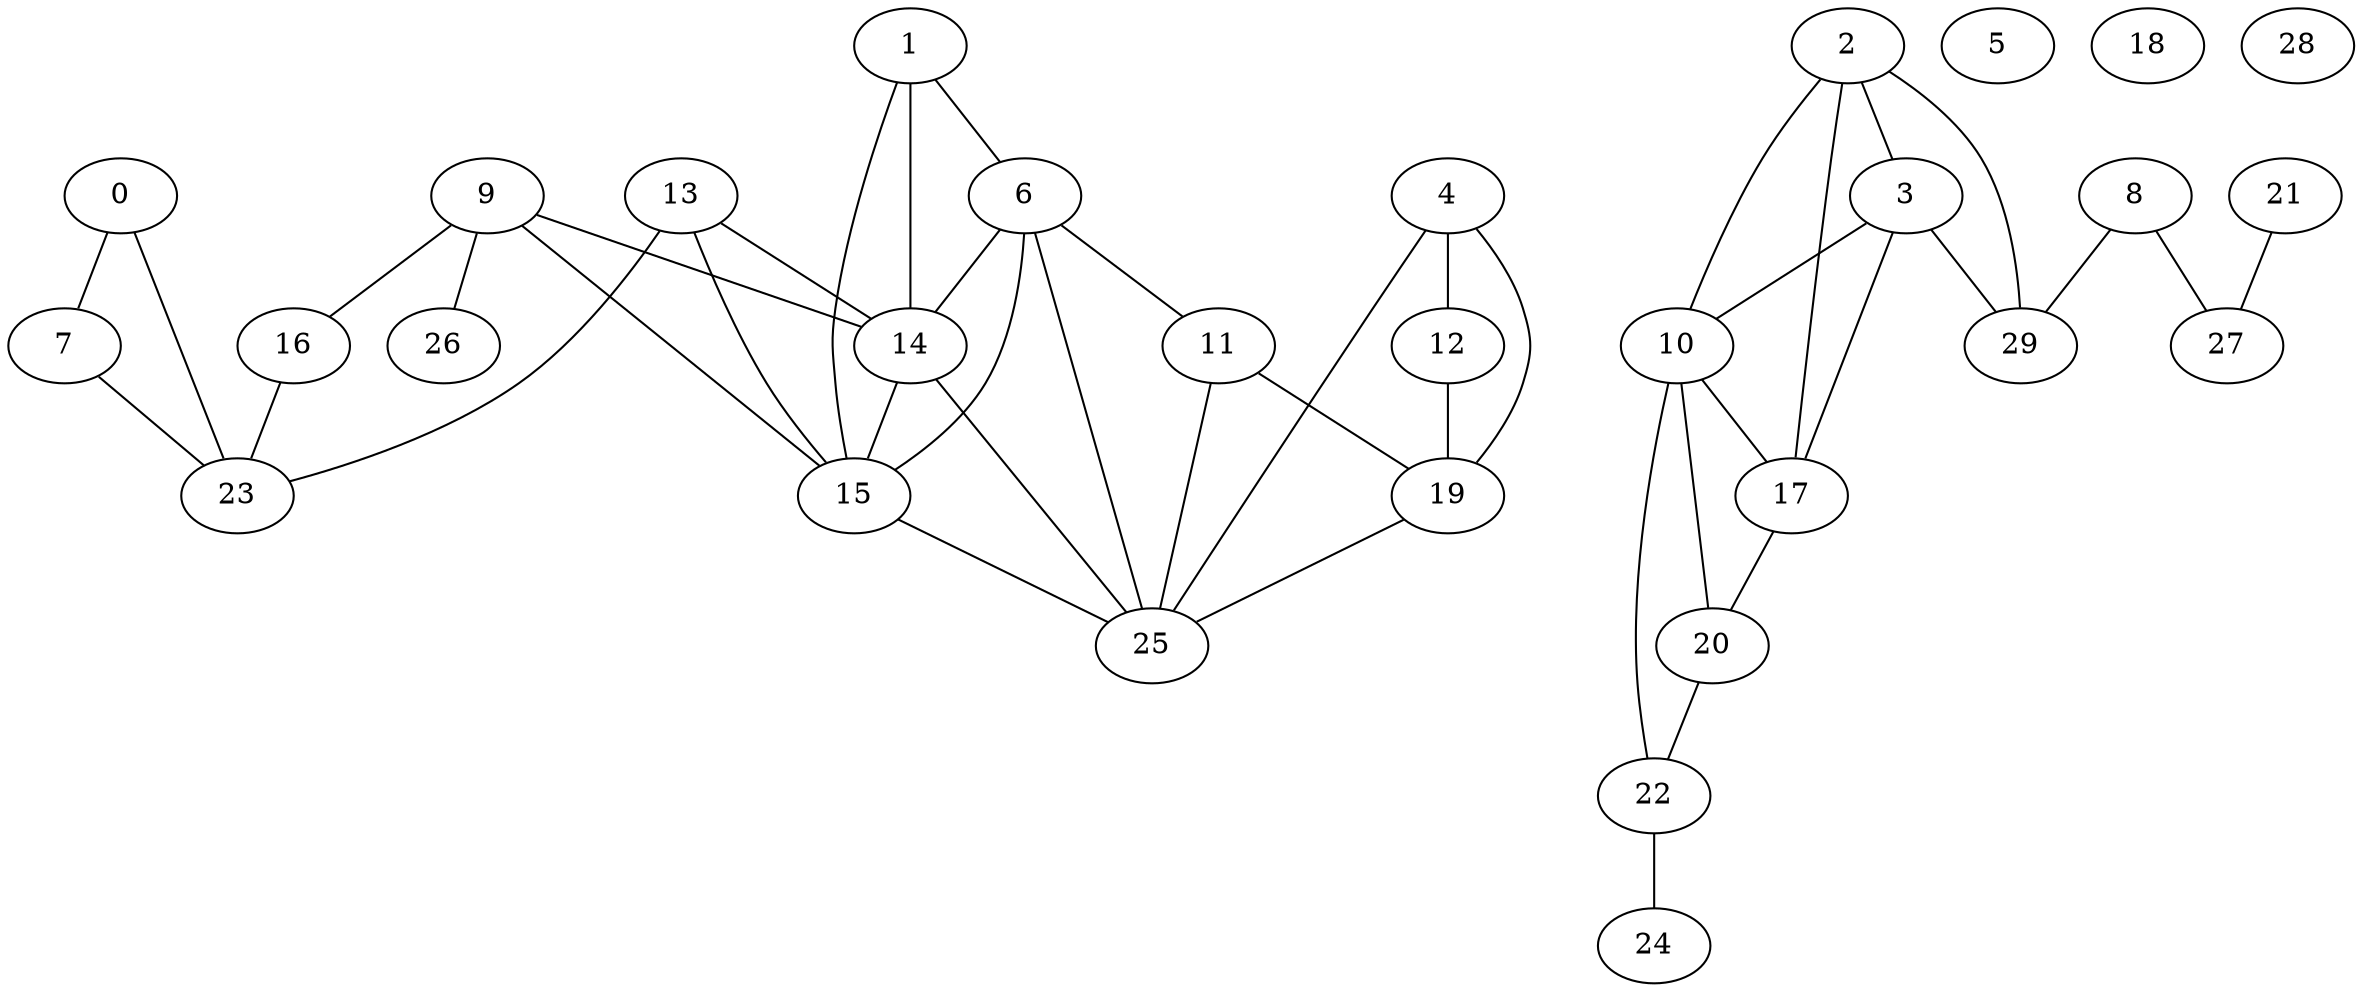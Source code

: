 graph {
  0;
  1;
  2;
  3;
  4;
  5;
  6;
  7;
  8;
  9;
  10;
  11;
  12;
  13;
  14;
  15;
  16;
  17;
  18;
  19;
  20;
  21;
  22;
  23;
  24;
  25;
  26;
  27;
  28;
  29;
  0 -- 7;
  0 -- 23;
  1 -- 6;
  1 -- 14;
  1 -- 15;
  2 -- 17;
  2 -- 3;
  2 -- 10;
  2 -- 29;
  3 -- 17;
  3 -- 10;
  3 -- 29;
  4 -- 19;
  4 -- 25;
  4 -- 12;
  6 -- 25;
  6 -- 11;
  6 -- 14;
  6 -- 15;
  7 -- 23;
  8 -- 27;
  8 -- 29;
  9 -- 16;
  9 -- 26;
  9 -- 14;
  9 -- 15;
  10 -- 17;
  10 -- 20;
  10 -- 22;
  11 -- 19;
  11 -- 25;
  12 -- 19;
  13 -- 23;
  13 -- 14;
  13 -- 15;
  14 -- 25;
  14 -- 15;
  15 -- 25;
  16 -- 23;
  17 -- 20;
  19 -- 25;
  20 -- 22;
  21 -- 27;
  22 -- 24;
}